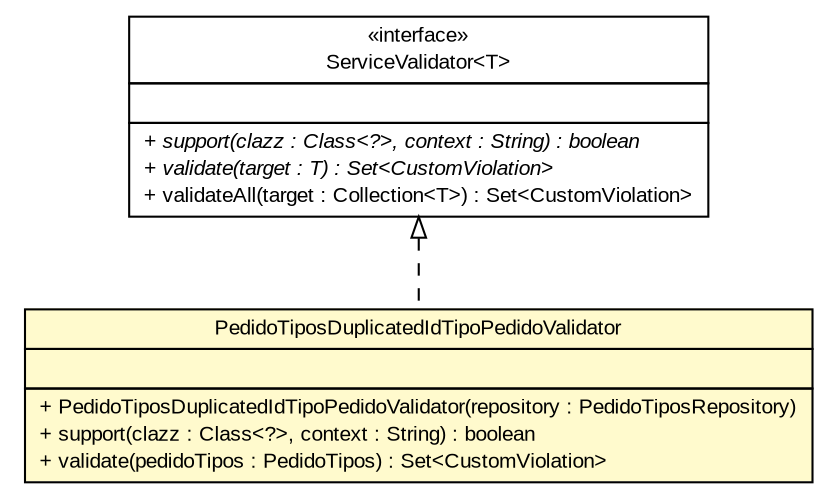 #!/usr/local/bin/dot
#
# Class diagram 
# Generated by UMLGraph version R5_6 (http://www.umlgraph.org/)
#

digraph G {
	edge [fontname="arial",fontsize=10,labelfontname="arial",labelfontsize=10];
	node [fontname="arial",fontsize=10,shape=plaintext];
	nodesep=0.25;
	ranksep=0.5;
	// br.gov.to.sefaz.business.service.validation.ServiceValidator<T>
	c598214 [label=<<table title="br.gov.to.sefaz.business.service.validation.ServiceValidator" border="0" cellborder="1" cellspacing="0" cellpadding="2" port="p" href="../../../../../business/service/validation/ServiceValidator.html">
		<tr><td><table border="0" cellspacing="0" cellpadding="1">
<tr><td align="center" balign="center"> &#171;interface&#187; </td></tr>
<tr><td align="center" balign="center"> ServiceValidator&lt;T&gt; </td></tr>
		</table></td></tr>
		<tr><td><table border="0" cellspacing="0" cellpadding="1">
<tr><td align="left" balign="left">  </td></tr>
		</table></td></tr>
		<tr><td><table border="0" cellspacing="0" cellpadding="1">
<tr><td align="left" balign="left"><font face="arial italic" point-size="10.0"> + support(clazz : Class&lt;?&gt;, context : String) : boolean </font></td></tr>
<tr><td align="left" balign="left"><font face="arial italic" point-size="10.0"> + validate(target : T) : Set&lt;CustomViolation&gt; </font></td></tr>
<tr><td align="left" balign="left"> + validateAll(target : Collection&lt;T&gt;) : Set&lt;CustomViolation&gt; </td></tr>
		</table></td></tr>
		</table>>, URL="../../../../../business/service/validation/ServiceValidator.html", fontname="arial", fontcolor="black", fontsize=10.0];
	// br.gov.to.sefaz.arr.parametros.business.service.validator.PedidoTiposDuplicatedIdTipoPedidoValidator
	c598589 [label=<<table title="br.gov.to.sefaz.arr.parametros.business.service.validator.PedidoTiposDuplicatedIdTipoPedidoValidator" border="0" cellborder="1" cellspacing="0" cellpadding="2" port="p" bgcolor="lemonChiffon" href="./PedidoTiposDuplicatedIdTipoPedidoValidator.html">
		<tr><td><table border="0" cellspacing="0" cellpadding="1">
<tr><td align="center" balign="center"> PedidoTiposDuplicatedIdTipoPedidoValidator </td></tr>
		</table></td></tr>
		<tr><td><table border="0" cellspacing="0" cellpadding="1">
<tr><td align="left" balign="left">  </td></tr>
		</table></td></tr>
		<tr><td><table border="0" cellspacing="0" cellpadding="1">
<tr><td align="left" balign="left"> + PedidoTiposDuplicatedIdTipoPedidoValidator(repository : PedidoTiposRepository) </td></tr>
<tr><td align="left" balign="left"> + support(clazz : Class&lt;?&gt;, context : String) : boolean </td></tr>
<tr><td align="left" balign="left"> + validate(pedidoTipos : PedidoTipos) : Set&lt;CustomViolation&gt; </td></tr>
		</table></td></tr>
		</table>>, URL="./PedidoTiposDuplicatedIdTipoPedidoValidator.html", fontname="arial", fontcolor="black", fontsize=10.0];
	//br.gov.to.sefaz.arr.parametros.business.service.validator.PedidoTiposDuplicatedIdTipoPedidoValidator implements br.gov.to.sefaz.business.service.validation.ServiceValidator<T>
	c598214:p -> c598589:p [dir=back,arrowtail=empty,style=dashed];
}

